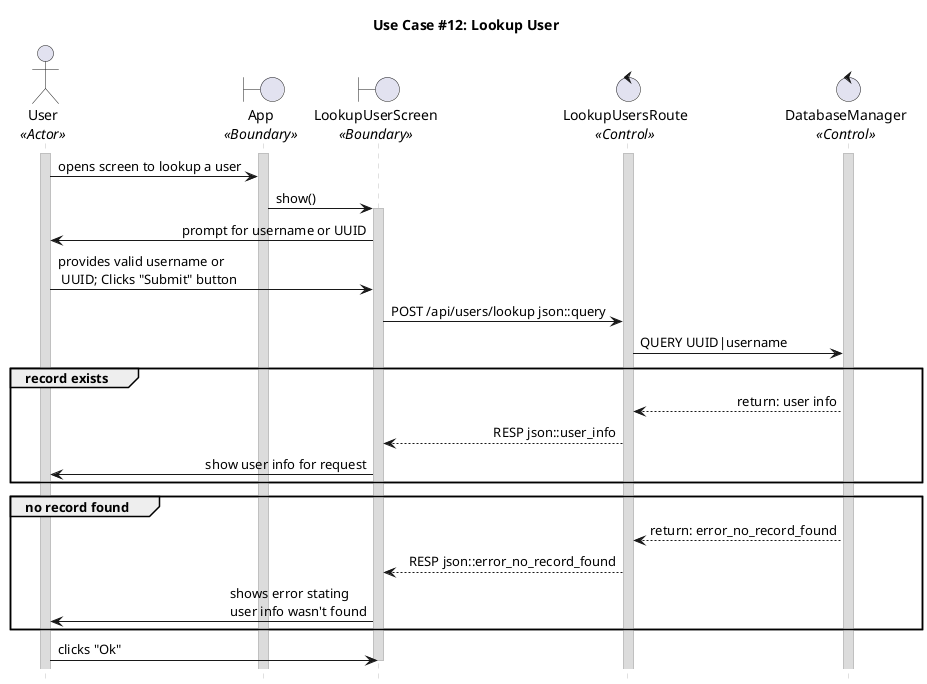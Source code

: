 @startuml uc12
title "Use Case #12: Lookup User"

'Styling goes here
hide footbox
skinparam stereotypePosition bottom
skinparam sequenceMessageAlign direction
skinparam sequence {
	LifeLineBorderColor #Silver
	LifeLineBackgroundColor #Gainsboro
}

'Setup the objects involved here
actor User as u <<Actor>>
boundary App as a <<Boundary>>
boundary LookupUserScreen as lus <<Boundary>>
control LookupUsersRoute as lur <<Control>>
control DatabaseManager as dbm <<Control>>

'Setup persistent objects here
activate u
activate a
activate lur
activate dbm

'--- FLOW OF CONTROL STARTS HERE ---
'User sends UUID or username to server.
u -> a: opens screen to lookup a user
a -> lus: show()
activate lus
lus -> u: prompt for username or UUID
u -> lus: provides valid username or\n UUID; Clicks "Submit" button

'Server responds with user’s public key, username, and UUID.
lus -> lur: POST /api/users/lookup json::query
lur -> dbm: QUERY UUID|username

group record exists

	dbm --> lur: return: user info
	lur --> lus: RESP json::user_info
	lus -> u: show user info for request

end
group no record found

	dbm --> lur: return: error_no_record_found
	lur --> lus: RESP json::error_no_record_found
	lus -> u: shows error stating \nuser info wasn't found

end

'Cleanup
u -> lus: clicks "Ok"
deactivate lus
'--- FLOW OF CONTROL ENDS HERE   ---

@enduml

